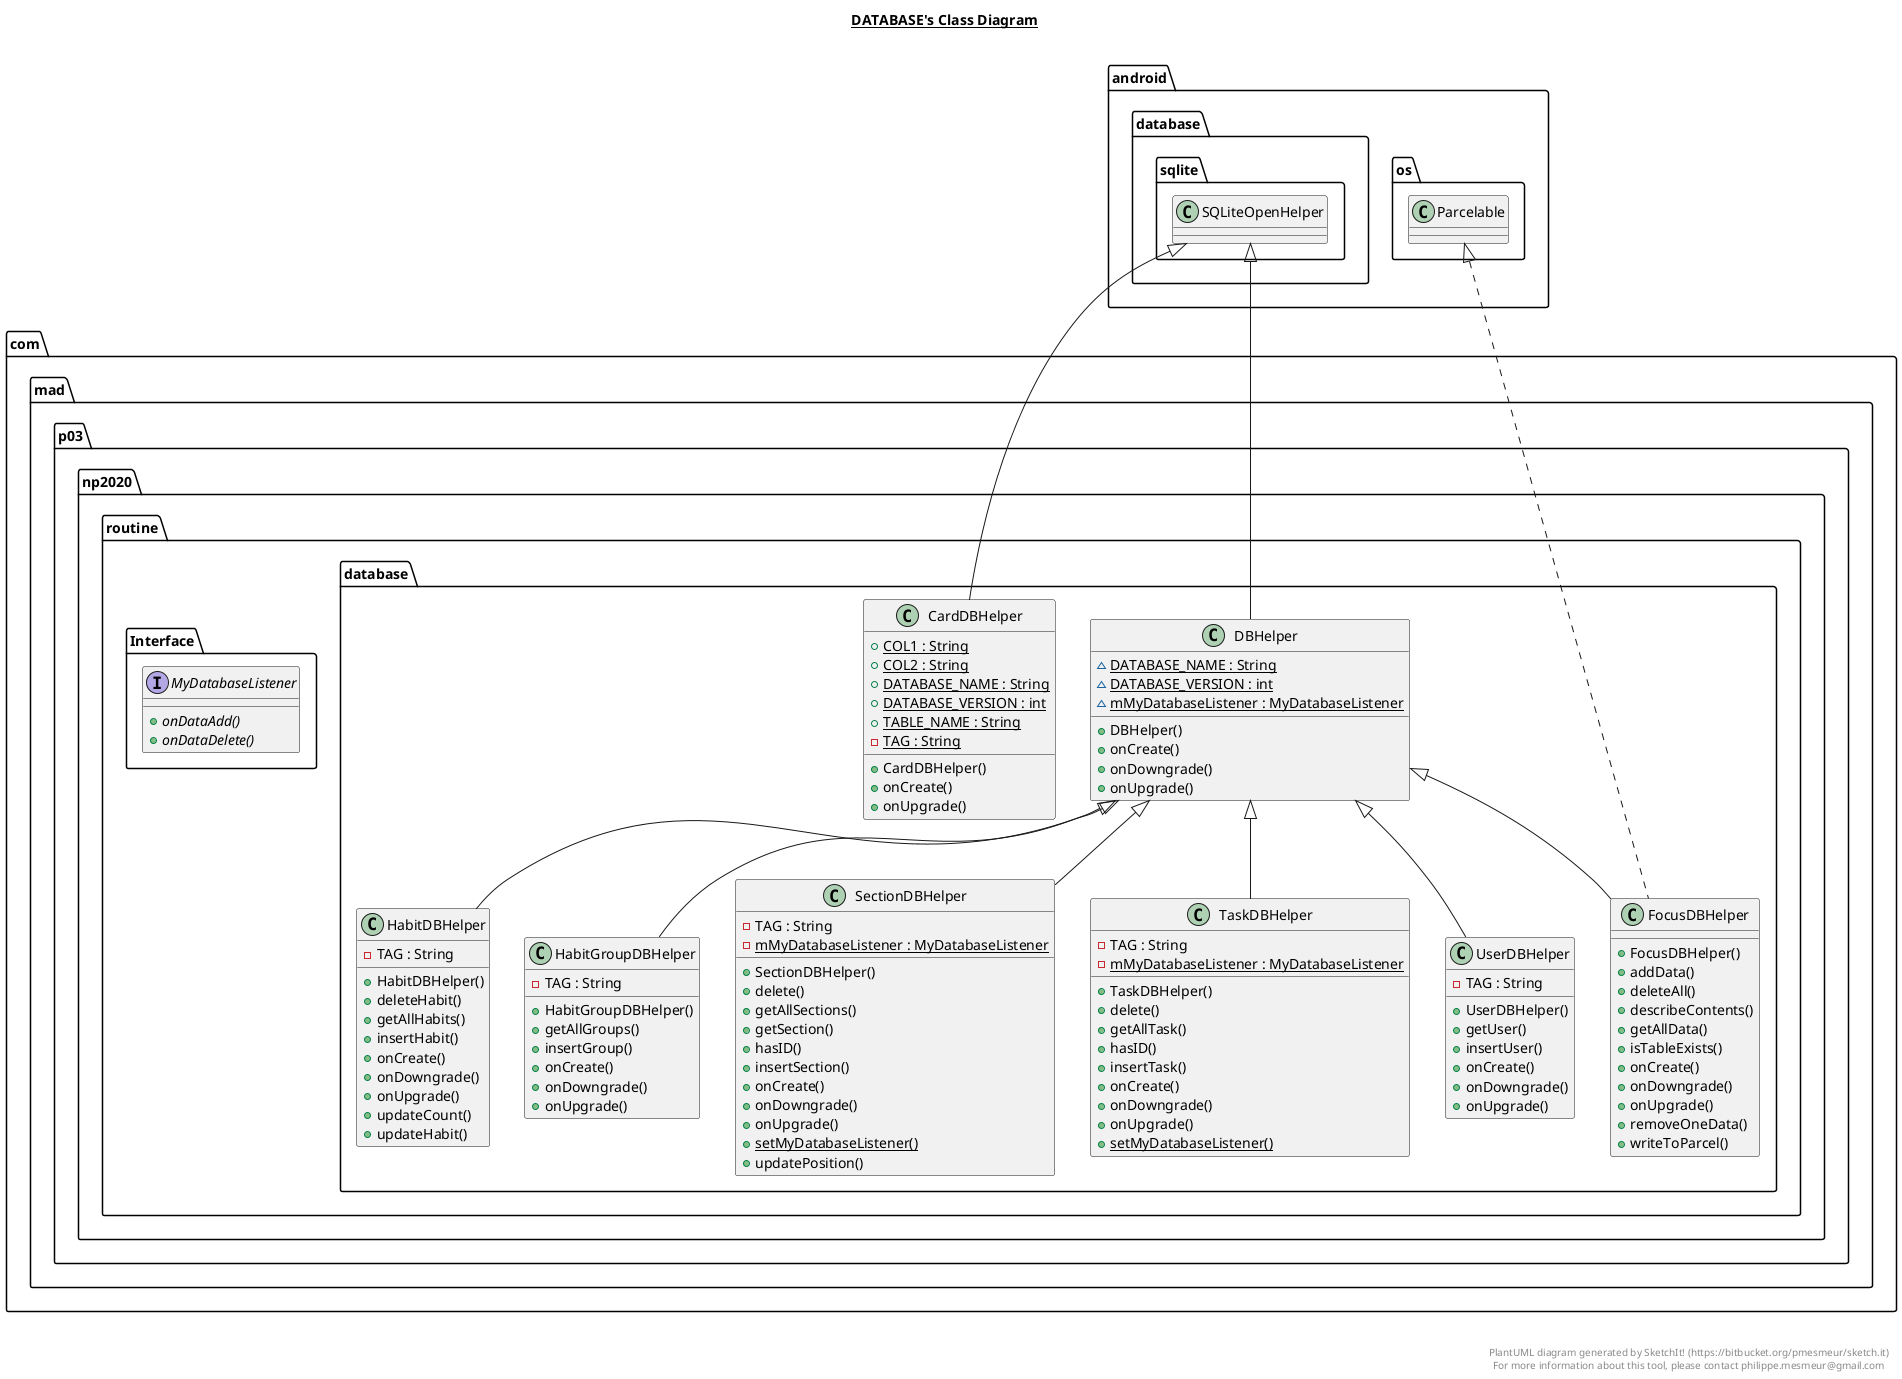 @startuml

title __DATABASE's Class Diagram__\n

  namespace com.mad.p03.np2020.routine {
    namespace database {
      class com.mad.p03.np2020.routine.database.CardDBHelper {
          {static} + COL1 : String
          {static} + COL2 : String
          {static} + DATABASE_NAME : String
          {static} + DATABASE_VERSION : int
          {static} + TABLE_NAME : String
          {static} - TAG : String
          + CardDBHelper()
          + onCreate()
          + onUpgrade()
      }
    }
  }
  

  namespace com.mad.p03.np2020.routine {
    namespace database {
      class com.mad.p03.np2020.routine.database.DBHelper {
          {static} ~ DATABASE_NAME : String
          {static} ~ DATABASE_VERSION : int
          {static} ~ mMyDatabaseListener : MyDatabaseListener
          + DBHelper()
          + onCreate()
          + onDowngrade()
          + onUpgrade()
      }
    }
  }
  

  namespace com.mad.p03.np2020.routine {
    namespace database {
      class com.mad.p03.np2020.routine.database.FocusDBHelper {
          + FocusDBHelper()
          + addData()
          + deleteAll()
          + describeContents()
          + getAllData()
          + isTableExists()
          + onCreate()
          + onDowngrade()
          + onUpgrade()
          + removeOneData()
          + writeToParcel()
      }
    }
  }
  

  namespace com.mad.p03.np2020.routine {
    namespace database {
      class com.mad.p03.np2020.routine.database.HabitDBHelper {
          - TAG : String
          + HabitDBHelper()
          + deleteHabit()
          + getAllHabits()
          + insertHabit()
          + onCreate()
          + onDowngrade()
          + onUpgrade()
          + updateCount()
          + updateHabit()
      }
    }
  }
  

  namespace com.mad.p03.np2020.routine {
    namespace database {
      class com.mad.p03.np2020.routine.database.HabitGroupDBHelper {
          - TAG : String
          + HabitGroupDBHelper()
          + getAllGroups()
          + insertGroup()
          + onCreate()
          + onDowngrade()
          + onUpgrade()
      }
    }
  }
  

  namespace com.mad.p03.np2020.routine {
    namespace database {
      interface com.mad.p03.np2020.routine.Interface.MyDatabaseListener {
          {abstract} + onDataAdd()
          {abstract} + onDataDelete()
      }
    }
  }
  

  namespace com.mad.p03.np2020.routine {
    namespace database {
      class com.mad.p03.np2020.routine.database.SectionDBHelper {
          - TAG : String
          {static} - mMyDatabaseListener : MyDatabaseListener
          + SectionDBHelper()
          + delete()
          + getAllSections()
          + getSection()
          + hasID()
          + insertSection()
          + onCreate()
          + onDowngrade()
          + onUpgrade()
          {static} + setMyDatabaseListener()
          + updatePosition()
      }
    }
  }
  

  namespace com.mad.p03.np2020.routine {
    namespace database {
      class com.mad.p03.np2020.routine.database.TaskDBHelper {
          - TAG : String
          {static} - mMyDatabaseListener : MyDatabaseListener
          + TaskDBHelper()
          + delete()
          + getAllTask()
          + hasID()
          + insertTask()
          + onCreate()
          + onDowngrade()
          + onUpgrade()
          {static} + setMyDatabaseListener()
      }
    }
  }
  

  namespace com.mad.p03.np2020.routine {
    namespace database {
      class com.mad.p03.np2020.routine.database.UserDBHelper {
          - TAG : String
          + UserDBHelper()
          + getUser()
          + insertUser()
          + onCreate()
          + onDowngrade()
          + onUpgrade()
      }
    }
  }
  

  com.mad.p03.np2020.routine.database.CardDBHelper -up-|> android.database.sqlite.SQLiteOpenHelper
  com.mad.p03.np2020.routine.database.DBHelper -up-|> android.database.sqlite.SQLiteOpenHelper
  com.mad.p03.np2020.routine.database.FocusDBHelper .up.|> android.os.Parcelable
  com.mad.p03.np2020.routine.database.FocusDBHelper -up-|> com.mad.p03.np2020.routine.database.DBHelper
  com.mad.p03.np2020.routine.database.HabitDBHelper -up-|> com.mad.p03.np2020.routine.database.DBHelper
  com.mad.p03.np2020.routine.database.HabitGroupDBHelper -up-|> com.mad.p03.np2020.routine.database.DBHelper
  com.mad.p03.np2020.routine.database.SectionDBHelper -up-|> com.mad.p03.np2020.routine.database.DBHelper
  com.mad.p03.np2020.routine.database.TaskDBHelper -up-|> com.mad.p03.np2020.routine.database.DBHelper
  com.mad.p03.np2020.routine.database.UserDBHelper -up-|> com.mad.p03.np2020.routine.database.DBHelper


right footer


PlantUML diagram generated by SketchIt! (https://bitbucket.org/pmesmeur/sketch.it)
For more information about this tool, please contact philippe.mesmeur@gmail.com
endfooter

@enduml
